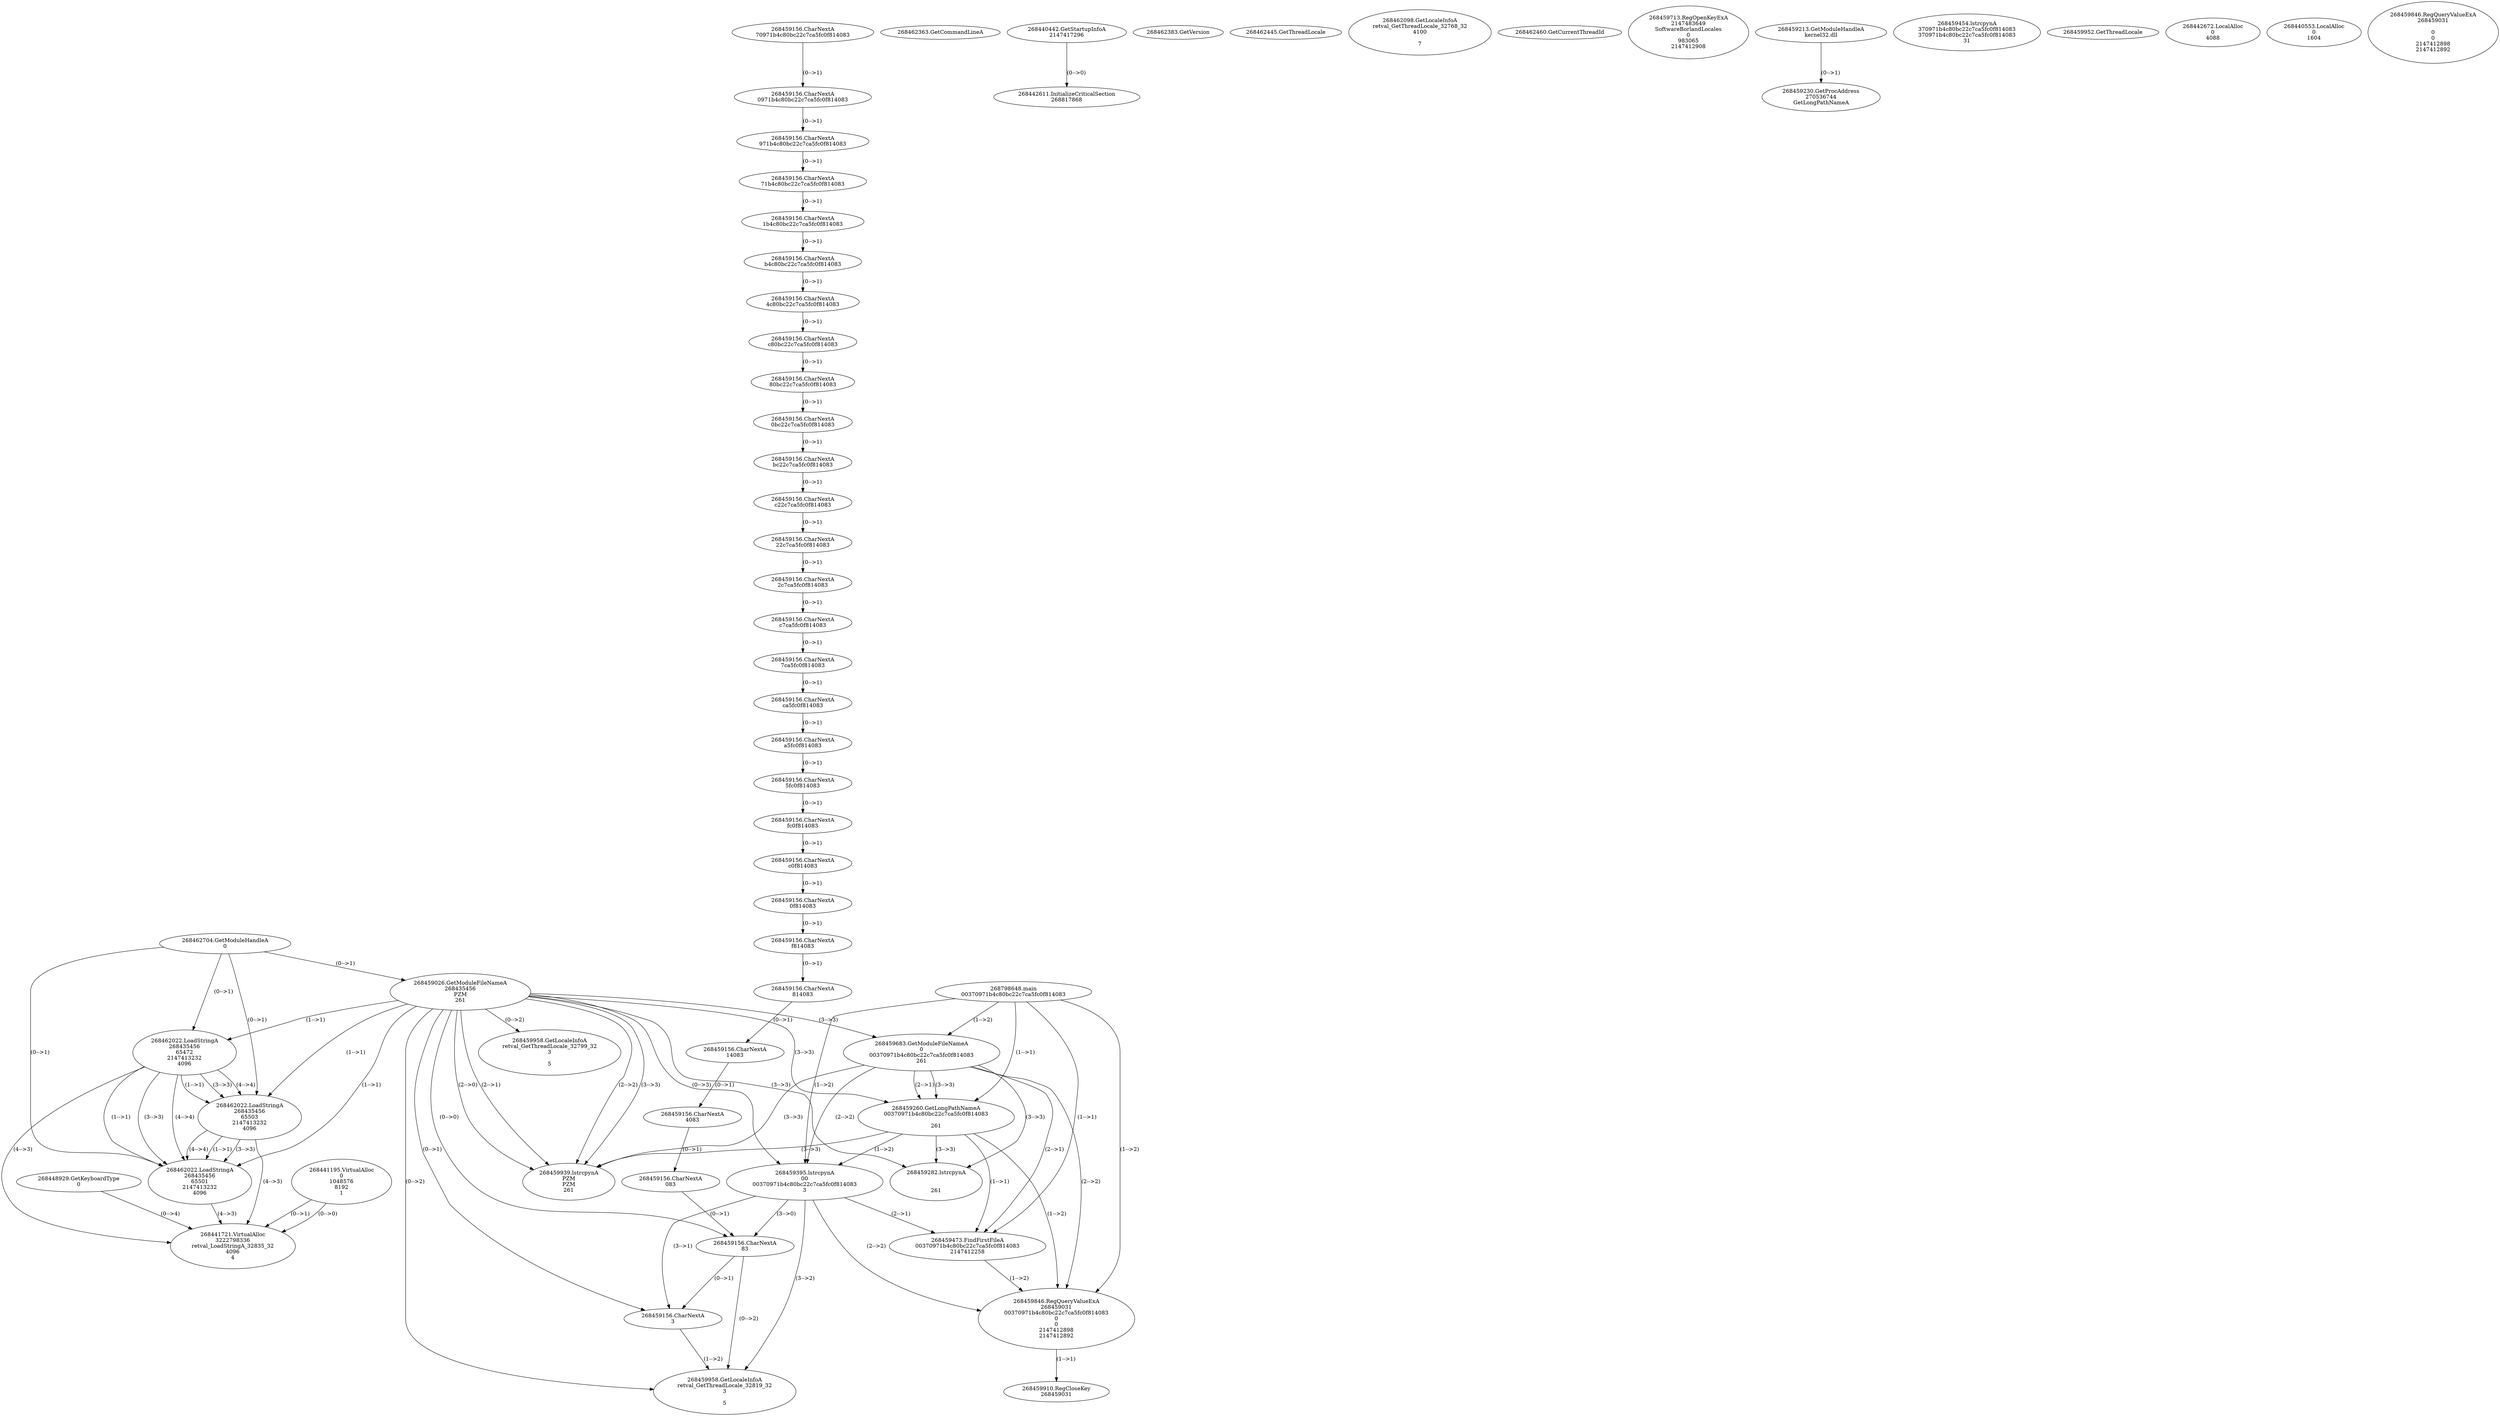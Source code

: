 // Global SCDG with merge call
digraph {
	0 [label="268798648.main
00370971b4c80bc22c7ca5fc0f814083"]
	1 [label="268462704.GetModuleHandleA
0"]
	2 [label="268448929.GetKeyboardType
0"]
	3 [label="268462363.GetCommandLineA
"]
	4 [label="268440442.GetStartupInfoA
2147417296"]
	5 [label="268462383.GetVersion
"]
	6 [label="268462445.GetThreadLocale
"]
	7 [label="268462098.GetLocaleInfoA
retval_GetThreadLocale_32768_32
4100

7"]
	8 [label="268462460.GetCurrentThreadId
"]
	9 [label="268459026.GetModuleFileNameA
268435456
PZM
261"]
	1 -> 9 [label="(0-->1)"]
	10 [label="268459683.GetModuleFileNameA
0
00370971b4c80bc22c7ca5fc0f814083
261"]
	0 -> 10 [label="(1-->2)"]
	9 -> 10 [label="(3-->3)"]
	11 [label="268459713.RegOpenKeyExA
2147483649
Software\Borland\Locales
0
983065
2147412908"]
	12 [label="268459213.GetModuleHandleA
kernel32.dll"]
	13 [label="268459230.GetProcAddress
270536744
GetLongPathNameA"]
	12 -> 13 [label="(0-->1)"]
	14 [label="268459260.GetLongPathNameA
00370971b4c80bc22c7ca5fc0f814083

261"]
	0 -> 14 [label="(1-->1)"]
	10 -> 14 [label="(2-->1)"]
	9 -> 14 [label="(3-->3)"]
	10 -> 14 [label="(3-->3)"]
	15 [label="268459395.lstrcpynA
00
00370971b4c80bc22c7ca5fc0f814083
3"]
	0 -> 15 [label="(1-->2)"]
	10 -> 15 [label="(2-->2)"]
	14 -> 15 [label="(1-->2)"]
	9 -> 15 [label="(0-->3)"]
	16 [label="268459156.CharNextA
70971b4c80bc22c7ca5fc0f814083"]
	17 [label="268459156.CharNextA
0971b4c80bc22c7ca5fc0f814083"]
	16 -> 17 [label="(0-->1)"]
	18 [label="268459156.CharNextA
971b4c80bc22c7ca5fc0f814083"]
	17 -> 18 [label="(0-->1)"]
	19 [label="268459156.CharNextA
71b4c80bc22c7ca5fc0f814083"]
	18 -> 19 [label="(0-->1)"]
	20 [label="268459156.CharNextA
1b4c80bc22c7ca5fc0f814083"]
	19 -> 20 [label="(0-->1)"]
	21 [label="268459156.CharNextA
b4c80bc22c7ca5fc0f814083"]
	20 -> 21 [label="(0-->1)"]
	22 [label="268459156.CharNextA
4c80bc22c7ca5fc0f814083"]
	21 -> 22 [label="(0-->1)"]
	23 [label="268459156.CharNextA
c80bc22c7ca5fc0f814083"]
	22 -> 23 [label="(0-->1)"]
	24 [label="268459156.CharNextA
80bc22c7ca5fc0f814083"]
	23 -> 24 [label="(0-->1)"]
	25 [label="268459156.CharNextA
0bc22c7ca5fc0f814083"]
	24 -> 25 [label="(0-->1)"]
	26 [label="268459156.CharNextA
bc22c7ca5fc0f814083"]
	25 -> 26 [label="(0-->1)"]
	27 [label="268459156.CharNextA
c22c7ca5fc0f814083"]
	26 -> 27 [label="(0-->1)"]
	28 [label="268459156.CharNextA
22c7ca5fc0f814083"]
	27 -> 28 [label="(0-->1)"]
	29 [label="268459156.CharNextA
2c7ca5fc0f814083"]
	28 -> 29 [label="(0-->1)"]
	30 [label="268459156.CharNextA
c7ca5fc0f814083"]
	29 -> 30 [label="(0-->1)"]
	31 [label="268459156.CharNextA
7ca5fc0f814083"]
	30 -> 31 [label="(0-->1)"]
	32 [label="268459156.CharNextA
ca5fc0f814083"]
	31 -> 32 [label="(0-->1)"]
	33 [label="268459156.CharNextA
a5fc0f814083"]
	32 -> 33 [label="(0-->1)"]
	34 [label="268459156.CharNextA
5fc0f814083"]
	33 -> 34 [label="(0-->1)"]
	35 [label="268459156.CharNextA
fc0f814083"]
	34 -> 35 [label="(0-->1)"]
	36 [label="268459156.CharNextA
c0f814083"]
	35 -> 36 [label="(0-->1)"]
	37 [label="268459156.CharNextA
0f814083"]
	36 -> 37 [label="(0-->1)"]
	38 [label="268459156.CharNextA
f814083"]
	37 -> 38 [label="(0-->1)"]
	39 [label="268459156.CharNextA
814083"]
	38 -> 39 [label="(0-->1)"]
	40 [label="268459156.CharNextA
14083"]
	39 -> 40 [label="(0-->1)"]
	41 [label="268459156.CharNextA
4083"]
	40 -> 41 [label="(0-->1)"]
	42 [label="268459156.CharNextA
083"]
	41 -> 42 [label="(0-->1)"]
	43 [label="268459156.CharNextA
83"]
	42 -> 43 [label="(0-->1)"]
	9 -> 43 [label="(0-->0)"]
	15 -> 43 [label="(3-->0)"]
	44 [label="268459156.CharNextA
3"]
	9 -> 44 [label="(0-->1)"]
	15 -> 44 [label="(3-->1)"]
	43 -> 44 [label="(0-->1)"]
	45 [label="268459454.lstrcpynA
370971b4c80bc22c7ca5fc0f814083
370971b4c80bc22c7ca5fc0f814083
31"]
	46 [label="268459473.FindFirstFileA
00370971b4c80bc22c7ca5fc0f814083
2147412258"]
	0 -> 46 [label="(1-->1)"]
	10 -> 46 [label="(2-->1)"]
	14 -> 46 [label="(1-->1)"]
	15 -> 46 [label="(2-->1)"]
	47 [label="268459846.RegQueryValueExA
268459031
00370971b4c80bc22c7ca5fc0f814083
0
0
2147412898
2147412892"]
	0 -> 47 [label="(1-->2)"]
	10 -> 47 [label="(2-->2)"]
	14 -> 47 [label="(1-->2)"]
	15 -> 47 [label="(2-->2)"]
	46 -> 47 [label="(1-->2)"]
	48 [label="268459910.RegCloseKey
268459031"]
	47 -> 48 [label="(1-->1)"]
	49 [label="268459939.lstrcpynA
PZM
PZM
261"]
	9 -> 49 [label="(2-->1)"]
	9 -> 49 [label="(2-->2)"]
	9 -> 49 [label="(3-->3)"]
	10 -> 49 [label="(3-->3)"]
	14 -> 49 [label="(3-->3)"]
	9 -> 49 [label="(2-->0)"]
	50 [label="268459952.GetThreadLocale
"]
	51 [label="268459958.GetLocaleInfoA
retval_GetThreadLocale_32819_32
3

5"]
	9 -> 51 [label="(0-->2)"]
	15 -> 51 [label="(3-->2)"]
	43 -> 51 [label="(0-->2)"]
	44 -> 51 [label="(1-->2)"]
	52 [label="268462022.LoadStringA
268435456
65472
2147413232
4096"]
	1 -> 52 [label="(0-->1)"]
	9 -> 52 [label="(1-->1)"]
	53 [label="268462022.LoadStringA
268435456
65503
2147413232
4096"]
	1 -> 53 [label="(0-->1)"]
	9 -> 53 [label="(1-->1)"]
	52 -> 53 [label="(1-->1)"]
	52 -> 53 [label="(3-->3)"]
	52 -> 53 [label="(4-->4)"]
	54 [label="268462022.LoadStringA
268435456
65501
2147413232
4096"]
	1 -> 54 [label="(0-->1)"]
	9 -> 54 [label="(1-->1)"]
	52 -> 54 [label="(1-->1)"]
	53 -> 54 [label="(1-->1)"]
	52 -> 54 [label="(3-->3)"]
	53 -> 54 [label="(3-->3)"]
	52 -> 54 [label="(4-->4)"]
	53 -> 54 [label="(4-->4)"]
	55 [label="268442611.InitializeCriticalSection
268817868"]
	4 -> 55 [label="(0-->0)"]
	56 [label="268442672.LocalAlloc
0
4088"]
	57 [label="268441195.VirtualAlloc
0
1048576
8192
1"]
	58 [label="268440553.LocalAlloc
0
1604"]
	59 [label="268441721.VirtualAlloc
3222798336
retval_LoadStringA_32835_32
4096
4"]
	57 -> 59 [label="(0-->1)"]
	52 -> 59 [label="(4-->3)"]
	53 -> 59 [label="(4-->3)"]
	54 -> 59 [label="(4-->3)"]
	2 -> 59 [label="(0-->4)"]
	57 -> 59 [label="(0-->0)"]
	60 [label="268459282.lstrcpynA


261"]
	9 -> 60 [label="(3-->3)"]
	10 -> 60 [label="(3-->3)"]
	14 -> 60 [label="(3-->3)"]
	61 [label="268459846.RegQueryValueExA
268459031

0
0
2147412898
2147412892"]
	62 [label="268459958.GetLocaleInfoA
retval_GetThreadLocale_32799_32
3

5"]
	9 -> 62 [label="(0-->2)"]
}
